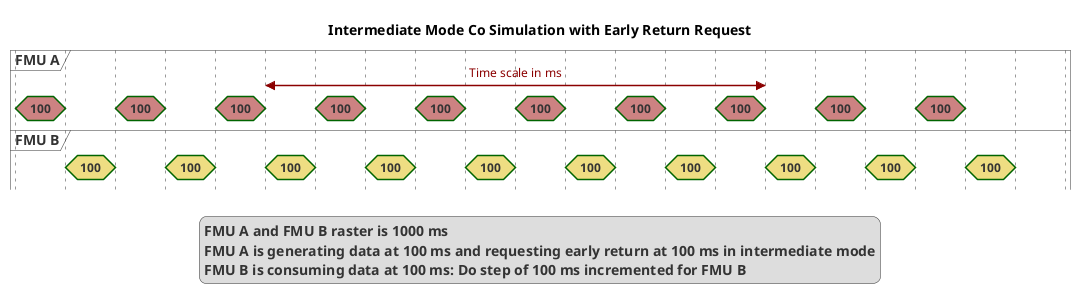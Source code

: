 ' Co Simulation timing diagram
@startuml
' Define models in the system

Title Intermediate Mode Co Simulation with Early Return Request
legend
FMU A and FMU B raster is 1000 ms
FMU A is generating data at 100 ms and requesting early return at 100 ms in intermediate mode
FMU B is consuming data at 100 ms: Do step of 100 ms incremented for FMU B
endlegend

hide time-axis

concise "FMU A" as FMU_A
concise "FMU B" as FMU_B

@FMU_A
0.0 is "100" #CD8282
100.0 is {hidden}
200.0 is "100" #CD8282
300.0 is {hidden}
400.0 is "100" #CD8282
500.0 is {hidden}
600.0 is "100" #CD8282
700.0 is {hidden}
800.0 is "100" #CD8282
900.0 is {hidden}
1000.0 is "100" #CD8282
1100.0 is {hidden}
1200.0 is "100" #CD8282
1300.0 is {hidden}
1400.0 is "100" #CD8282
1500.0 is {hidden}
1600.0 is "100" #CD8282
1700.0 is {hidden}
1800.0 is "100" #CD8282
1900.0 is {hidden}

@FMU_B
0.0 is {hidden}
100.0 is "100" #EEDD82
200.0 is {hidden}
300.0 is "100" #EEDD82
400.0 is {hidden}
500.0 is "100" #EEDD82
600.0 is {hidden}
700.0 is "100" #EEDD82
800.0 is {hidden}
900.0 is "100" #EEDD82
1000.0 is {hidden}
1100.0 is "100" #EEDD82
1200.0 is {hidden}
1300.0 is "100" #EEDD82
1400.0 is {hidden}
1500.0 is "100" #EEDD82
1600.0 is {hidden}
1700.0 is "100" #EEDD82
1800.0 is {hidden}
1900.0 is "100" #EEDD82
2000.0 is {hidden}

' Define the time axis
@-1
@0
@1000
@2000

@FMU_A
@500 <-> @1500 : Time scale in ms

@enduml
